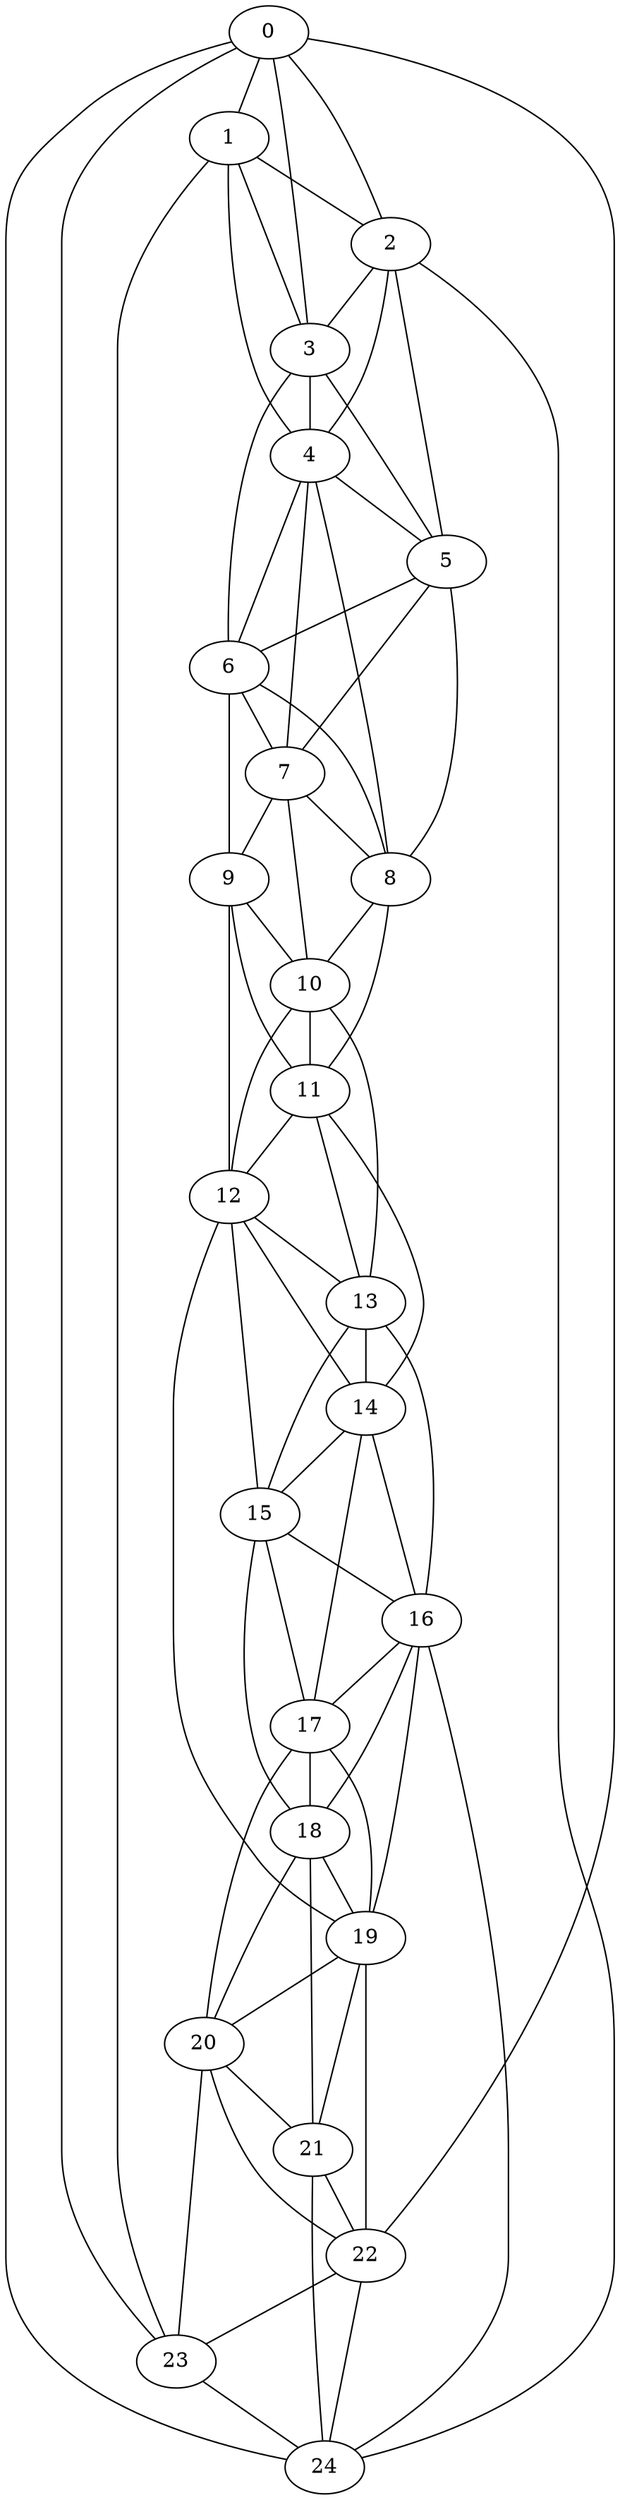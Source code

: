 strict graph "watts_strogatz_graph(25,6,0.1)" {
0;
1;
2;
3;
4;
5;
6;
7;
8;
9;
10;
11;
12;
13;
14;
15;
16;
17;
18;
19;
20;
21;
22;
23;
24;
0 -- 1  [is_available=True, prob="0.384201781653"];
0 -- 2  [is_available=True, prob="1.0"];
0 -- 3  [is_available=True, prob="0.00489506677658"];
0 -- 22  [is_available=True, prob="1.0"];
0 -- 23  [is_available=True, prob="1.0"];
0 -- 24  [is_available=True, prob="0.971367162733"];
1 -- 2  [is_available=True, prob="0.873831111789"];
1 -- 3  [is_available=True, prob="0.662862176972"];
1 -- 4  [is_available=True, prob="1.0"];
1 -- 23  [is_available=True, prob="0.478402918804"];
2 -- 3  [is_available=True, prob="0.514039360799"];
2 -- 4  [is_available=True, prob="0.0194003059877"];
2 -- 5  [is_available=True, prob="0.40822661745"];
2 -- 24  [is_available=True, prob="0.325000890024"];
3 -- 4  [is_available=True, prob="0.178405810904"];
3 -- 5  [is_available=True, prob="0.523420863255"];
3 -- 6  [is_available=True, prob="0.180149679255"];
4 -- 5  [is_available=True, prob="0.894326661785"];
4 -- 6  [is_available=True, prob="0.853547839484"];
4 -- 7  [is_available=True, prob="0.149438454137"];
4 -- 8  [is_available=True, prob="0.224960648444"];
5 -- 6  [is_available=True, prob="0.817507954278"];
5 -- 7  [is_available=True, prob="0.0866135931708"];
5 -- 8  [is_available=True, prob="0.0380545279212"];
6 -- 7  [is_available=True, prob="0.490477573612"];
6 -- 8  [is_available=True, prob="1.0"];
6 -- 9  [is_available=True, prob="0.370961758342"];
7 -- 8  [is_available=True, prob="0.671290588124"];
7 -- 9  [is_available=True, prob="0.125076787437"];
7 -- 10  [is_available=True, prob="1.0"];
8 -- 10  [is_available=True, prob="1.0"];
8 -- 11  [is_available=True, prob="0.322833979129"];
9 -- 10  [is_available=True, prob="1.0"];
9 -- 11  [is_available=True, prob="1.0"];
9 -- 12  [is_available=True, prob="0.936131023367"];
10 -- 11  [is_available=True, prob="0.963798330819"];
10 -- 12  [is_available=True, prob="0.902357024396"];
10 -- 13  [is_available=True, prob="0.233894231477"];
11 -- 12  [is_available=True, prob="1.0"];
11 -- 13  [is_available=True, prob="1.0"];
11 -- 14  [is_available=True, prob="0.723576166779"];
12 -- 13  [is_available=True, prob="0.251309045017"];
12 -- 14  [is_available=True, prob="0.560595287294"];
12 -- 15  [is_available=True, prob="1.0"];
12 -- 19  [is_available=True, prob="0.937388648066"];
13 -- 14  [is_available=True, prob="0.969584743849"];
13 -- 15  [is_available=True, prob="0.157077014883"];
13 -- 16  [is_available=True, prob="1.0"];
14 -- 15  [is_available=True, prob="1.0"];
14 -- 16  [is_available=True, prob="0.904254224902"];
14 -- 17  [is_available=True, prob="1.0"];
15 -- 16  [is_available=True, prob="0.778976919981"];
15 -- 17  [is_available=True, prob="1.0"];
15 -- 18  [is_available=True, prob="0.792551212361"];
16 -- 17  [is_available=True, prob="0.0932903652706"];
16 -- 18  [is_available=True, prob="0.281546354589"];
16 -- 19  [is_available=True, prob="0.741735525625"];
16 -- 24  [is_available=True, prob="0.94206216449"];
17 -- 18  [is_available=True, prob="1.0"];
17 -- 19  [is_available=True, prob="0.36945107947"];
17 -- 20  [is_available=True, prob="0.456004051206"];
18 -- 19  [is_available=True, prob="0.122337705775"];
18 -- 20  [is_available=True, prob="0.350136851025"];
18 -- 21  [is_available=True, prob="0.929290142335"];
19 -- 20  [is_available=True, prob="0.519336429529"];
19 -- 21  [is_available=True, prob="0.616065247023"];
19 -- 22  [is_available=True, prob="0.551931922011"];
20 -- 21  [is_available=True, prob="0.74245669394"];
20 -- 22  [is_available=True, prob="1.0"];
20 -- 23  [is_available=True, prob="0.641917464472"];
21 -- 22  [is_available=True, prob="0.778927186857"];
21 -- 24  [is_available=True, prob="0.0544252649526"];
22 -- 23  [is_available=True, prob="0.486444405338"];
22 -- 24  [is_available=True, prob="1.0"];
23 -- 24  [is_available=True, prob="1.0"];
}
